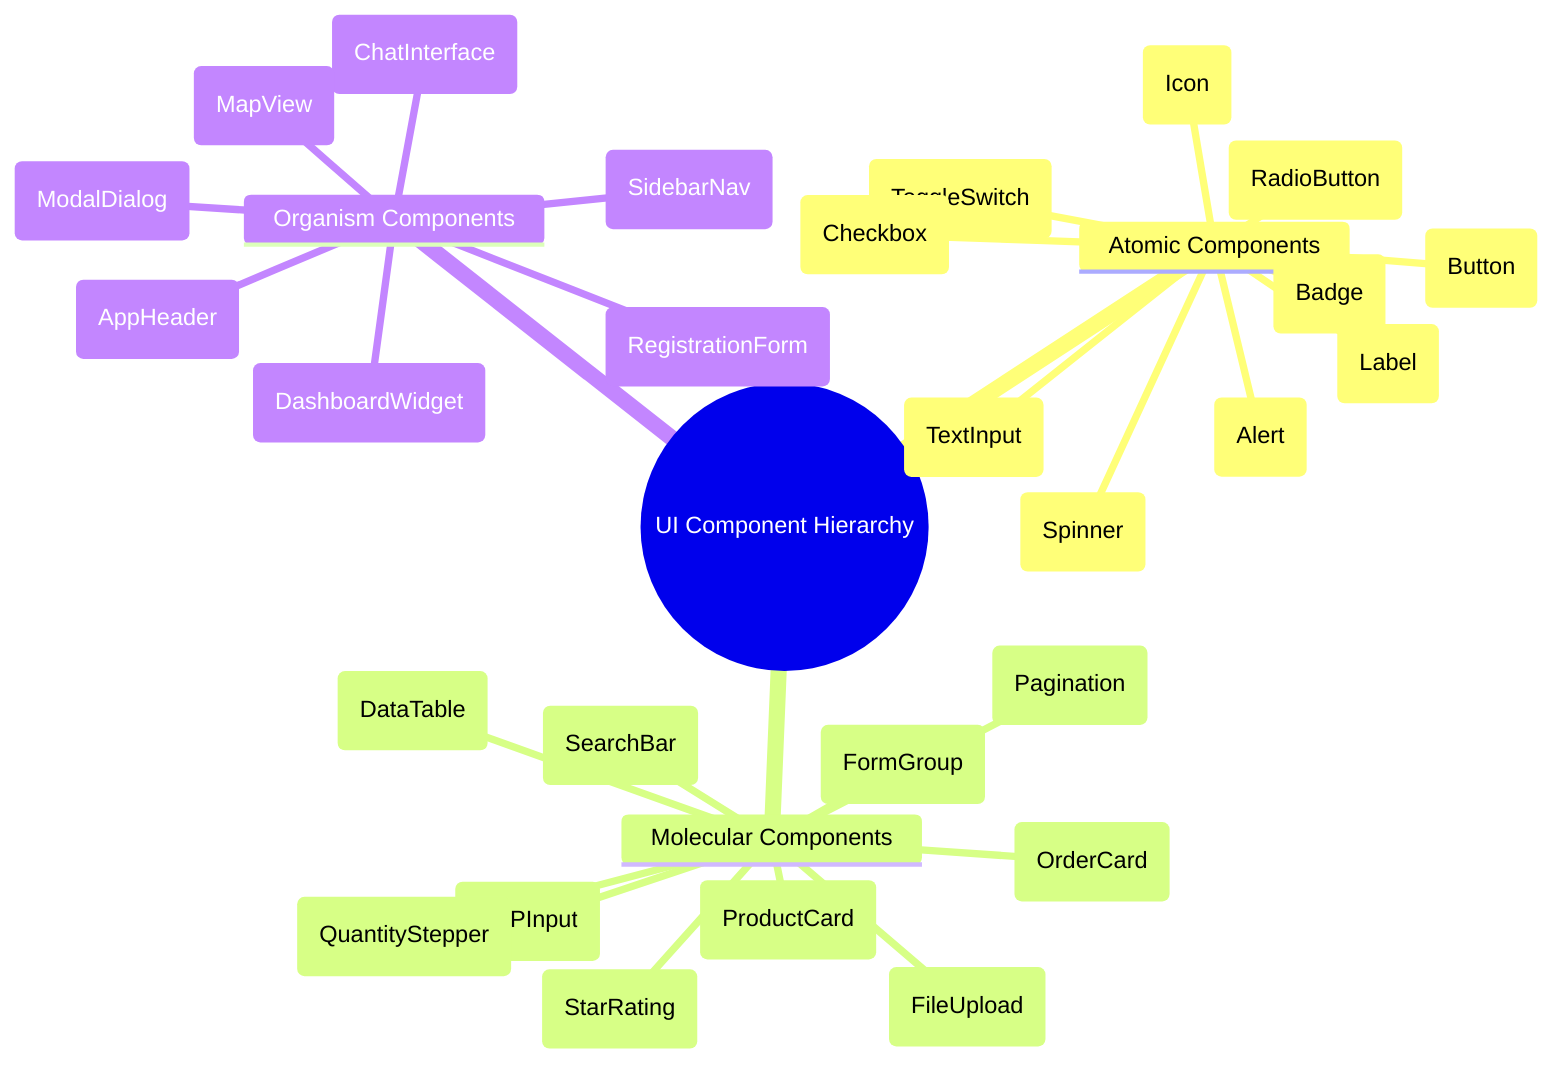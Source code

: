 mindmap
  root((UI Component Hierarchy))
    Atomic Components
      (Button)
      (TextInput)
      (Label)
      (Icon)
      (Badge)
      (Spinner)
      (Alert)
      (ToggleSwitch)
      (Checkbox)
      (RadioButton)
    Molecular Components
      (FormGroup)
      (SearchBar)
      (OTPInput)
      (QuantityStepper)
      (ProductCard)
      (OrderCard)
      (DataTable)
      (Pagination)
      (StarRating)
      (FileUpload)
    Organism Components
      (AppHeader)
      (SidebarNav)
      (ModalDialog)
      (ChatInterface)
      (MapView)
      (DashboardWidget)
      (RegistrationForm)